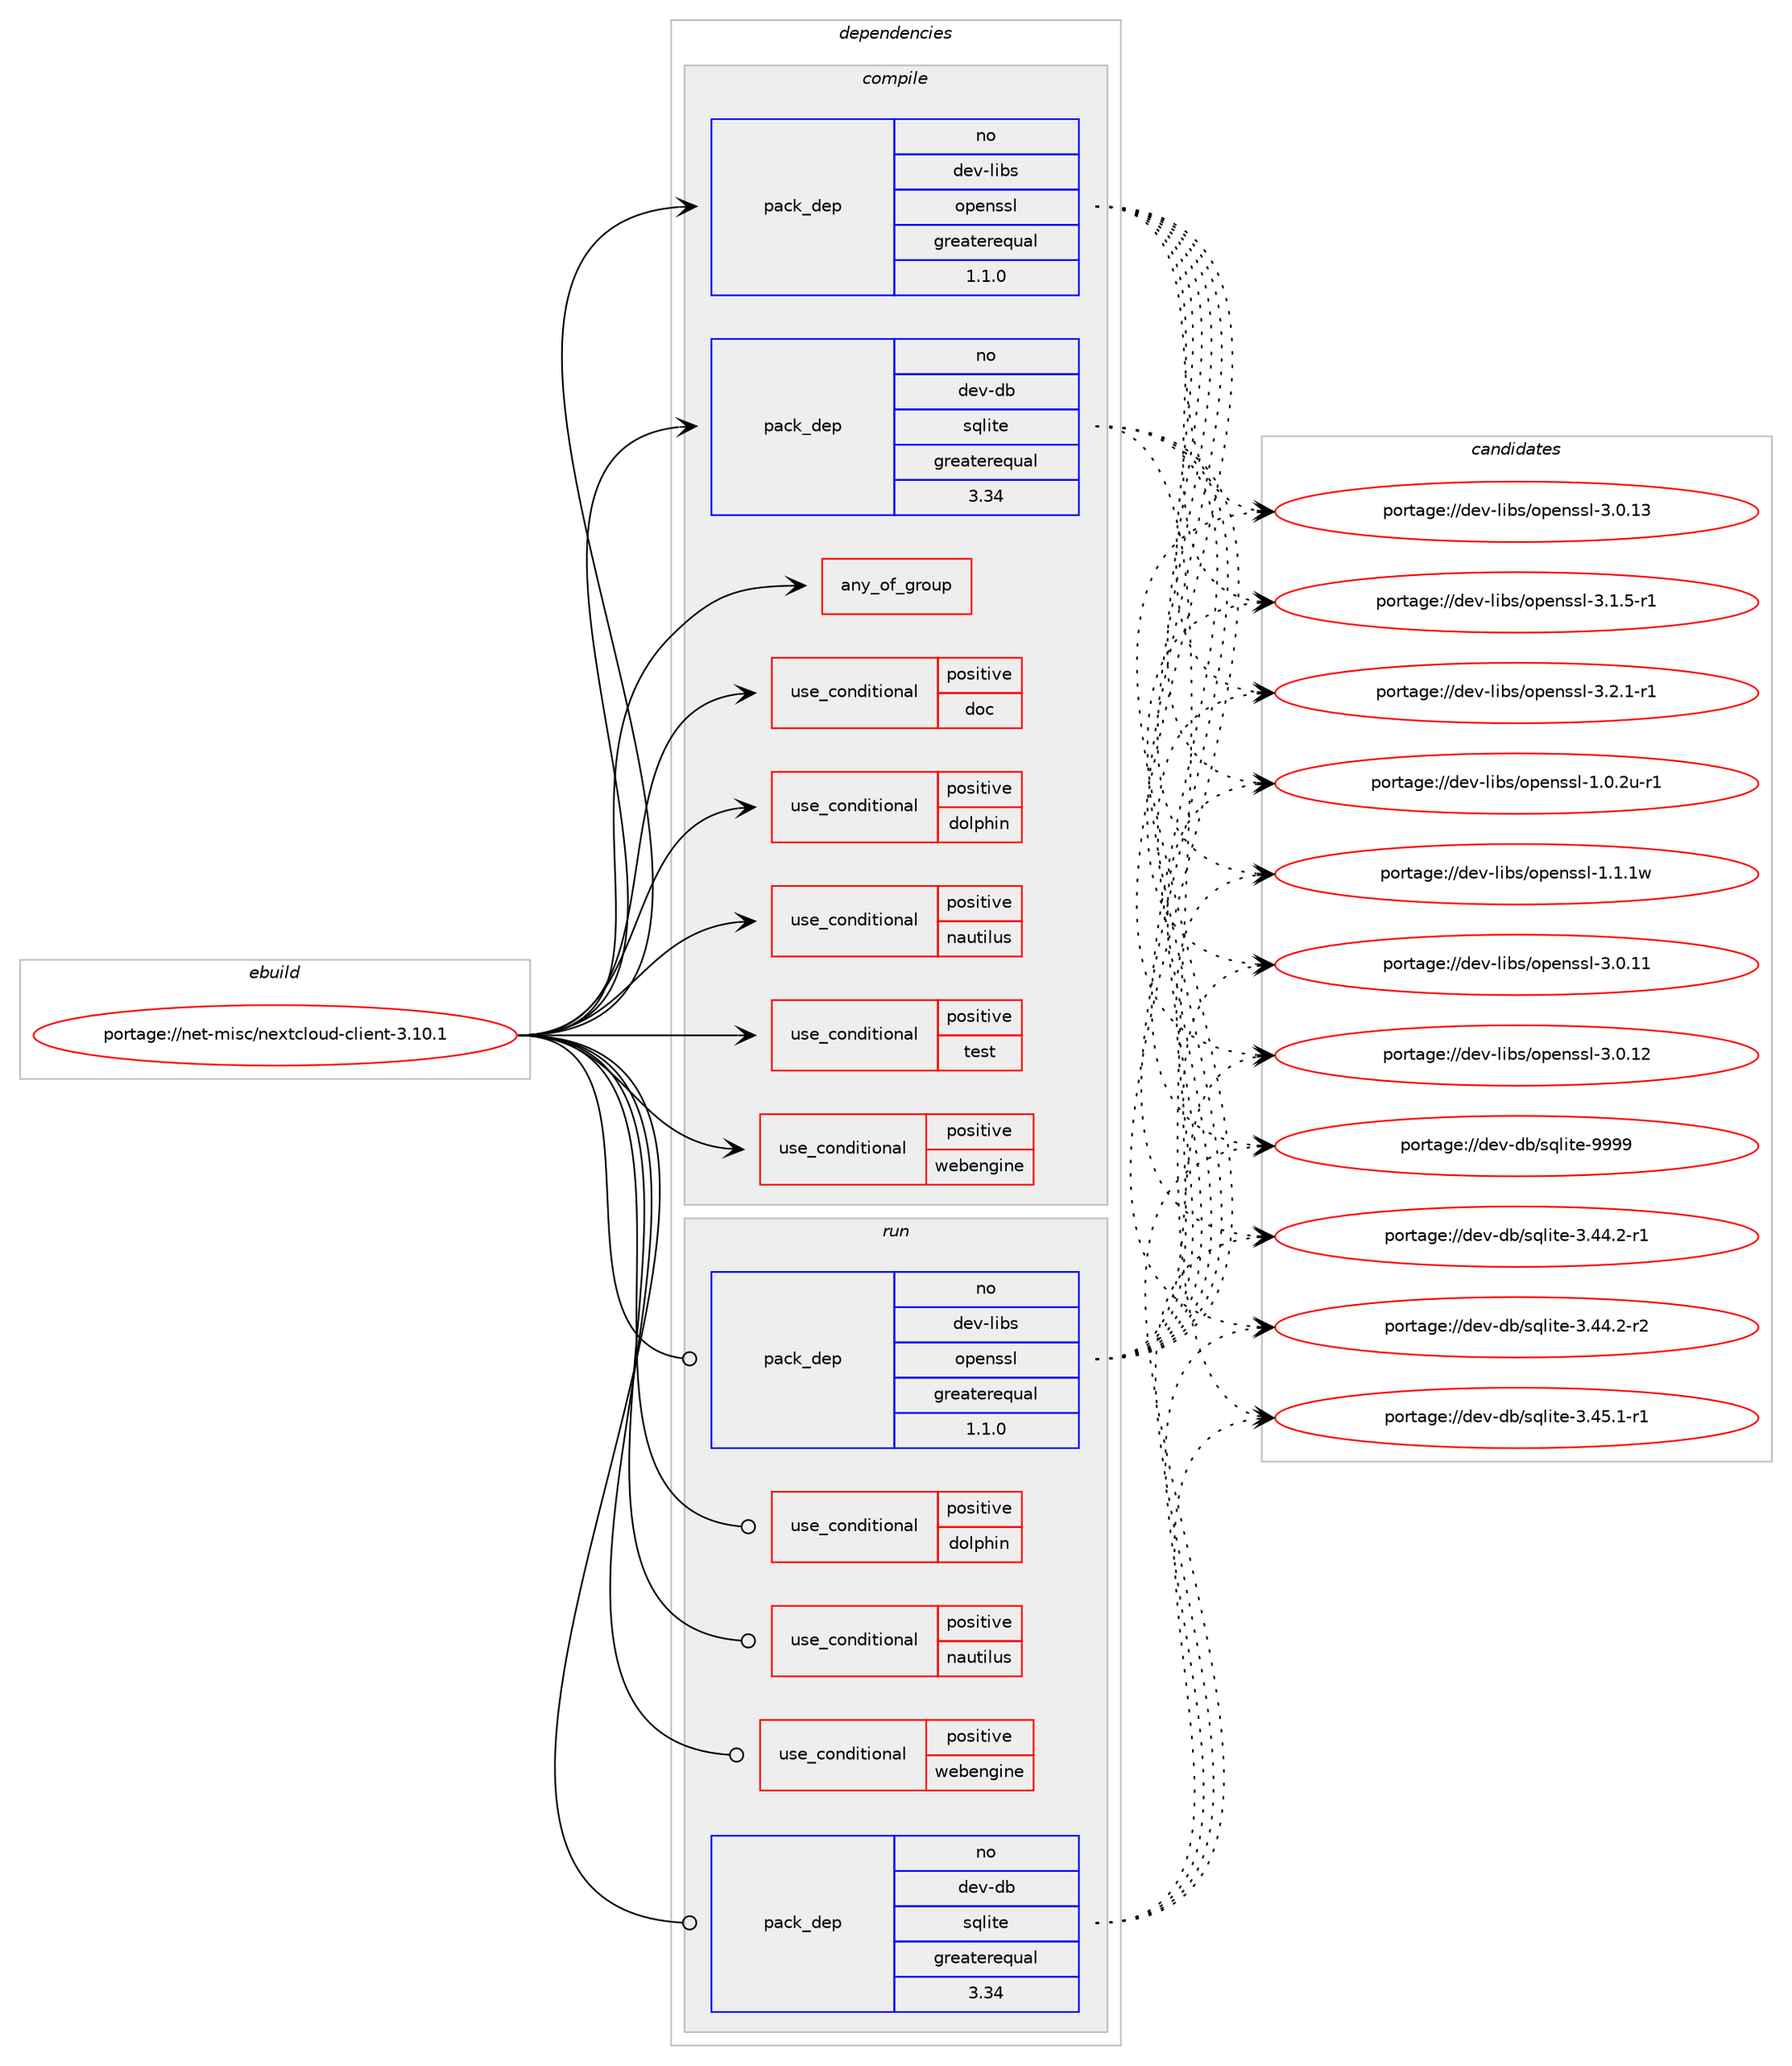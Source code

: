 digraph prolog {

# *************
# Graph options
# *************

newrank=true;
concentrate=true;
compound=true;
graph [rankdir=LR,fontname=Helvetica,fontsize=10,ranksep=1.5];#, ranksep=2.5, nodesep=0.2];
edge  [arrowhead=vee];
node  [fontname=Helvetica,fontsize=10];

# **********
# The ebuild
# **********

subgraph cluster_leftcol {
color=gray;
rank=same;
label=<<i>ebuild</i>>;
id [label="portage://net-misc/nextcloud-client-3.10.1", color=red, width=4, href="../net-misc/nextcloud-client-3.10.1.svg"];
}

# ****************
# The dependencies
# ****************

subgraph cluster_midcol {
color=gray;
label=<<i>dependencies</i>>;
subgraph cluster_compile {
fillcolor="#eeeeee";
style=filled;
label=<<i>compile</i>>;
subgraph any33 {
dependency2318 [label=<<TABLE BORDER="0" CELLBORDER="1" CELLSPACING="0" CELLPADDING="4"><TR><TD CELLPADDING="10">any_of_group</TD></TR></TABLE>>, shape=none, color=red];# *** BEGIN UNKNOWN DEPENDENCY TYPE (TODO) ***
# dependency2318 -> package_dependency(portage://net-misc/nextcloud-client-3.10.1,install,no,gnome-base,librsvg,none,[,,],[],[])
# *** END UNKNOWN DEPENDENCY TYPE (TODO) ***

# *** BEGIN UNKNOWN DEPENDENCY TYPE (TODO) ***
# dependency2318 -> package_dependency(portage://net-misc/nextcloud-client-3.10.1,install,no,media-gfx,inkscape,none,[,,],[],[])
# *** END UNKNOWN DEPENDENCY TYPE (TODO) ***

}
id:e -> dependency2318:w [weight=20,style="solid",arrowhead="vee"];
subgraph cond1675 {
dependency2319 [label=<<TABLE BORDER="0" CELLBORDER="1" CELLSPACING="0" CELLPADDING="4"><TR><TD ROWSPAN="3" CELLPADDING="10">use_conditional</TD></TR><TR><TD>positive</TD></TR><TR><TD>doc</TD></TR></TABLE>>, shape=none, color=red];
# *** BEGIN UNKNOWN DEPENDENCY TYPE (TODO) ***
# dependency2319 -> package_dependency(portage://net-misc/nextcloud-client-3.10.1,install,no,dev-python,sphinx,none,[,,],[],[])
# *** END UNKNOWN DEPENDENCY TYPE (TODO) ***

# *** BEGIN UNKNOWN DEPENDENCY TYPE (TODO) ***
# dependency2319 -> package_dependency(portage://net-misc/nextcloud-client-3.10.1,install,no,dev-tex,latexmk,none,[,,],[],[])
# *** END UNKNOWN DEPENDENCY TYPE (TODO) ***

# *** BEGIN UNKNOWN DEPENDENCY TYPE (TODO) ***
# dependency2319 -> package_dependency(portage://net-misc/nextcloud-client-3.10.1,install,no,dev-texlive,texlive-latexextra,none,[,,],[],[])
# *** END UNKNOWN DEPENDENCY TYPE (TODO) ***

# *** BEGIN UNKNOWN DEPENDENCY TYPE (TODO) ***
# dependency2319 -> package_dependency(portage://net-misc/nextcloud-client-3.10.1,install,no,virtual,latex-base,none,[,,],[],[])
# *** END UNKNOWN DEPENDENCY TYPE (TODO) ***

}
id:e -> dependency2319:w [weight=20,style="solid",arrowhead="vee"];
subgraph cond1676 {
dependency2320 [label=<<TABLE BORDER="0" CELLBORDER="1" CELLSPACING="0" CELLPADDING="4"><TR><TD ROWSPAN="3" CELLPADDING="10">use_conditional</TD></TR><TR><TD>positive</TD></TR><TR><TD>dolphin</TD></TR></TABLE>>, shape=none, color=red];
# *** BEGIN UNKNOWN DEPENDENCY TYPE (TODO) ***
# dependency2320 -> package_dependency(portage://net-misc/nextcloud-client-3.10.1,install,no,kde-frameworks,kcoreaddons,none,[,,],[slot(5)],[])
# *** END UNKNOWN DEPENDENCY TYPE (TODO) ***

# *** BEGIN UNKNOWN DEPENDENCY TYPE (TODO) ***
# dependency2320 -> package_dependency(portage://net-misc/nextcloud-client-3.10.1,install,no,kde-frameworks,kio,none,[,,],[slot(5)],[])
# *** END UNKNOWN DEPENDENCY TYPE (TODO) ***

}
id:e -> dependency2320:w [weight=20,style="solid",arrowhead="vee"];
subgraph cond1677 {
dependency2321 [label=<<TABLE BORDER="0" CELLBORDER="1" CELLSPACING="0" CELLPADDING="4"><TR><TD ROWSPAN="3" CELLPADDING="10">use_conditional</TD></TR><TR><TD>positive</TD></TR><TR><TD>nautilus</TD></TR></TABLE>>, shape=none, color=red];
# *** BEGIN UNKNOWN DEPENDENCY TYPE (TODO) ***
# dependency2321 -> package_dependency(portage://net-misc/nextcloud-client-3.10.1,install,no,dev-python,nautilus-python,none,[,,],[],[])
# *** END UNKNOWN DEPENDENCY TYPE (TODO) ***

}
id:e -> dependency2321:w [weight=20,style="solid",arrowhead="vee"];
subgraph cond1678 {
dependency2322 [label=<<TABLE BORDER="0" CELLBORDER="1" CELLSPACING="0" CELLPADDING="4"><TR><TD ROWSPAN="3" CELLPADDING="10">use_conditional</TD></TR><TR><TD>positive</TD></TR><TR><TD>test</TD></TR></TABLE>>, shape=none, color=red];
# *** BEGIN UNKNOWN DEPENDENCY TYPE (TODO) ***
# dependency2322 -> package_dependency(portage://net-misc/nextcloud-client-3.10.1,install,no,dev-qt,qttest,none,[,,],[slot(5)],[])
# *** END UNKNOWN DEPENDENCY TYPE (TODO) ***

# *** BEGIN UNKNOWN DEPENDENCY TYPE (TODO) ***
# dependency2322 -> package_dependency(portage://net-misc/nextcloud-client-3.10.1,install,no,dev-util,cmocka,none,[,,],[],[])
# *** END UNKNOWN DEPENDENCY TYPE (TODO) ***

}
id:e -> dependency2322:w [weight=20,style="solid",arrowhead="vee"];
subgraph cond1679 {
dependency2323 [label=<<TABLE BORDER="0" CELLBORDER="1" CELLSPACING="0" CELLPADDING="4"><TR><TD ROWSPAN="3" CELLPADDING="10">use_conditional</TD></TR><TR><TD>positive</TD></TR><TR><TD>webengine</TD></TR></TABLE>>, shape=none, color=red];
# *** BEGIN UNKNOWN DEPENDENCY TYPE (TODO) ***
# dependency2323 -> package_dependency(portage://net-misc/nextcloud-client-3.10.1,install,no,dev-qt,qtwebengine,none,[,,],[slot(5)],[use(enable(widgets),none)])
# *** END UNKNOWN DEPENDENCY TYPE (TODO) ***

}
id:e -> dependency2323:w [weight=20,style="solid",arrowhead="vee"];
subgraph pack611 {
dependency2324 [label=<<TABLE BORDER="0" CELLBORDER="1" CELLSPACING="0" CELLPADDING="4" WIDTH="220"><TR><TD ROWSPAN="6" CELLPADDING="30">pack_dep</TD></TR><TR><TD WIDTH="110">no</TD></TR><TR><TD>dev-db</TD></TR><TR><TD>sqlite</TD></TR><TR><TD>greaterequal</TD></TR><TR><TD>3.34</TD></TR></TABLE>>, shape=none, color=blue];
}
id:e -> dependency2324:w [weight=20,style="solid",arrowhead="vee"];
subgraph pack612 {
dependency2325 [label=<<TABLE BORDER="0" CELLBORDER="1" CELLSPACING="0" CELLPADDING="4" WIDTH="220"><TR><TD ROWSPAN="6" CELLPADDING="30">pack_dep</TD></TR><TR><TD WIDTH="110">no</TD></TR><TR><TD>dev-libs</TD></TR><TR><TD>openssl</TD></TR><TR><TD>greaterequal</TD></TR><TR><TD>1.1.0</TD></TR></TABLE>>, shape=none, color=blue];
}
id:e -> dependency2325:w [weight=20,style="solid",arrowhead="vee"];
# *** BEGIN UNKNOWN DEPENDENCY TYPE (TODO) ***
# id -> package_dependency(portage://net-misc/nextcloud-client-3.10.1,install,no,dev-libs,qtkeychain,none,[,,],any_same_slot,[use(enable(qt5),positive)])
# *** END UNKNOWN DEPENDENCY TYPE (TODO) ***

# *** BEGIN UNKNOWN DEPENDENCY TYPE (TODO) ***
# id -> package_dependency(portage://net-misc/nextcloud-client-3.10.1,install,no,dev-qt,qtconcurrent,none,[,,],[slot(5)],[])
# *** END UNKNOWN DEPENDENCY TYPE (TODO) ***

# *** BEGIN UNKNOWN DEPENDENCY TYPE (TODO) ***
# id -> package_dependency(portage://net-misc/nextcloud-client-3.10.1,install,no,dev-qt,qtcore,none,[,,],[slot(5)],[])
# *** END UNKNOWN DEPENDENCY TYPE (TODO) ***

# *** BEGIN UNKNOWN DEPENDENCY TYPE (TODO) ***
# id -> package_dependency(portage://net-misc/nextcloud-client-3.10.1,install,no,dev-qt,qtdbus,none,[,,],[slot(5)],[])
# *** END UNKNOWN DEPENDENCY TYPE (TODO) ***

# *** BEGIN UNKNOWN DEPENDENCY TYPE (TODO) ***
# id -> package_dependency(portage://net-misc/nextcloud-client-3.10.1,install,no,dev-qt,qtdeclarative,none,[,,],[slot(5)],[])
# *** END UNKNOWN DEPENDENCY TYPE (TODO) ***

# *** BEGIN UNKNOWN DEPENDENCY TYPE (TODO) ***
# id -> package_dependency(portage://net-misc/nextcloud-client-3.10.1,install,no,dev-qt,qtgui,none,[,,],[slot(5),equal],[])
# *** END UNKNOWN DEPENDENCY TYPE (TODO) ***

# *** BEGIN UNKNOWN DEPENDENCY TYPE (TODO) ***
# id -> package_dependency(portage://net-misc/nextcloud-client-3.10.1,install,no,dev-qt,qtnetwork,none,[,,],[slot(5)],[use(enable(ssl),none)])
# *** END UNKNOWN DEPENDENCY TYPE (TODO) ***

# *** BEGIN UNKNOWN DEPENDENCY TYPE (TODO) ***
# id -> package_dependency(portage://net-misc/nextcloud-client-3.10.1,install,no,dev-qt,qtquickcontrols2,none,[,,],[slot(5)],[])
# *** END UNKNOWN DEPENDENCY TYPE (TODO) ***

# *** BEGIN UNKNOWN DEPENDENCY TYPE (TODO) ***
# id -> package_dependency(portage://net-misc/nextcloud-client-3.10.1,install,no,dev-qt,qtsvg,none,[,,],[slot(5)],[])
# *** END UNKNOWN DEPENDENCY TYPE (TODO) ***

# *** BEGIN UNKNOWN DEPENDENCY TYPE (TODO) ***
# id -> package_dependency(portage://net-misc/nextcloud-client-3.10.1,install,no,dev-qt,qtwebsockets,none,[,,],[slot(5)],[])
# *** END UNKNOWN DEPENDENCY TYPE (TODO) ***

# *** BEGIN UNKNOWN DEPENDENCY TYPE (TODO) ***
# id -> package_dependency(portage://net-misc/nextcloud-client-3.10.1,install,no,dev-qt,qtwidgets,none,[,,],[slot(5)],[])
# *** END UNKNOWN DEPENDENCY TYPE (TODO) ***

# *** BEGIN UNKNOWN DEPENDENCY TYPE (TODO) ***
# id -> package_dependency(portage://net-misc/nextcloud-client-3.10.1,install,no,dev-qt,qtxml,none,[,,],[slot(5)],[])
# *** END UNKNOWN DEPENDENCY TYPE (TODO) ***

# *** BEGIN UNKNOWN DEPENDENCY TYPE (TODO) ***
# id -> package_dependency(portage://net-misc/nextcloud-client-3.10.1,install,no,kde-frameworks,karchive,none,[,,],[slot(5)],[])
# *** END UNKNOWN DEPENDENCY TYPE (TODO) ***

# *** BEGIN UNKNOWN DEPENDENCY TYPE (TODO) ***
# id -> package_dependency(portage://net-misc/nextcloud-client-3.10.1,install,no,net-libs,libcloudproviders,none,[,,],[],[])
# *** END UNKNOWN DEPENDENCY TYPE (TODO) ***

# *** BEGIN UNKNOWN DEPENDENCY TYPE (TODO) ***
# id -> package_dependency(portage://net-misc/nextcloud-client-3.10.1,install,no,sys-libs,zlib,none,[,,],[],[])
# *** END UNKNOWN DEPENDENCY TYPE (TODO) ***

}
subgraph cluster_compileandrun {
fillcolor="#eeeeee";
style=filled;
label=<<i>compile and run</i>>;
}
subgraph cluster_run {
fillcolor="#eeeeee";
style=filled;
label=<<i>run</i>>;
subgraph cond1680 {
dependency2326 [label=<<TABLE BORDER="0" CELLBORDER="1" CELLSPACING="0" CELLPADDING="4"><TR><TD ROWSPAN="3" CELLPADDING="10">use_conditional</TD></TR><TR><TD>positive</TD></TR><TR><TD>dolphin</TD></TR></TABLE>>, shape=none, color=red];
# *** BEGIN UNKNOWN DEPENDENCY TYPE (TODO) ***
# dependency2326 -> package_dependency(portage://net-misc/nextcloud-client-3.10.1,run,no,kde-frameworks,kcoreaddons,none,[,,],[slot(5)],[])
# *** END UNKNOWN DEPENDENCY TYPE (TODO) ***

# *** BEGIN UNKNOWN DEPENDENCY TYPE (TODO) ***
# dependency2326 -> package_dependency(portage://net-misc/nextcloud-client-3.10.1,run,no,kde-frameworks,kio,none,[,,],[slot(5)],[])
# *** END UNKNOWN DEPENDENCY TYPE (TODO) ***

}
id:e -> dependency2326:w [weight=20,style="solid",arrowhead="odot"];
subgraph cond1681 {
dependency2327 [label=<<TABLE BORDER="0" CELLBORDER="1" CELLSPACING="0" CELLPADDING="4"><TR><TD ROWSPAN="3" CELLPADDING="10">use_conditional</TD></TR><TR><TD>positive</TD></TR><TR><TD>nautilus</TD></TR></TABLE>>, shape=none, color=red];
# *** BEGIN UNKNOWN DEPENDENCY TYPE (TODO) ***
# dependency2327 -> package_dependency(portage://net-misc/nextcloud-client-3.10.1,run,no,dev-python,nautilus-python,none,[,,],[],[])
# *** END UNKNOWN DEPENDENCY TYPE (TODO) ***

}
id:e -> dependency2327:w [weight=20,style="solid",arrowhead="odot"];
subgraph cond1682 {
dependency2328 [label=<<TABLE BORDER="0" CELLBORDER="1" CELLSPACING="0" CELLPADDING="4"><TR><TD ROWSPAN="3" CELLPADDING="10">use_conditional</TD></TR><TR><TD>positive</TD></TR><TR><TD>webengine</TD></TR></TABLE>>, shape=none, color=red];
# *** BEGIN UNKNOWN DEPENDENCY TYPE (TODO) ***
# dependency2328 -> package_dependency(portage://net-misc/nextcloud-client-3.10.1,run,no,dev-qt,qtwebengine,none,[,,],[slot(5)],[use(enable(widgets),none)])
# *** END UNKNOWN DEPENDENCY TYPE (TODO) ***

}
id:e -> dependency2328:w [weight=20,style="solid",arrowhead="odot"];
subgraph pack613 {
dependency2329 [label=<<TABLE BORDER="0" CELLBORDER="1" CELLSPACING="0" CELLPADDING="4" WIDTH="220"><TR><TD ROWSPAN="6" CELLPADDING="30">pack_dep</TD></TR><TR><TD WIDTH="110">no</TD></TR><TR><TD>dev-db</TD></TR><TR><TD>sqlite</TD></TR><TR><TD>greaterequal</TD></TR><TR><TD>3.34</TD></TR></TABLE>>, shape=none, color=blue];
}
id:e -> dependency2329:w [weight=20,style="solid",arrowhead="odot"];
subgraph pack614 {
dependency2330 [label=<<TABLE BORDER="0" CELLBORDER="1" CELLSPACING="0" CELLPADDING="4" WIDTH="220"><TR><TD ROWSPAN="6" CELLPADDING="30">pack_dep</TD></TR><TR><TD WIDTH="110">no</TD></TR><TR><TD>dev-libs</TD></TR><TR><TD>openssl</TD></TR><TR><TD>greaterequal</TD></TR><TR><TD>1.1.0</TD></TR></TABLE>>, shape=none, color=blue];
}
id:e -> dependency2330:w [weight=20,style="solid",arrowhead="odot"];
# *** BEGIN UNKNOWN DEPENDENCY TYPE (TODO) ***
# id -> package_dependency(portage://net-misc/nextcloud-client-3.10.1,run,no,dev-libs,qtkeychain,none,[,,],any_same_slot,[use(enable(qt5),positive)])
# *** END UNKNOWN DEPENDENCY TYPE (TODO) ***

# *** BEGIN UNKNOWN DEPENDENCY TYPE (TODO) ***
# id -> package_dependency(portage://net-misc/nextcloud-client-3.10.1,run,no,dev-qt,qtcore,none,[,,],[slot(5)],[])
# *** END UNKNOWN DEPENDENCY TYPE (TODO) ***

# *** BEGIN UNKNOWN DEPENDENCY TYPE (TODO) ***
# id -> package_dependency(portage://net-misc/nextcloud-client-3.10.1,run,no,dev-qt,qtdbus,none,[,,],[slot(5)],[])
# *** END UNKNOWN DEPENDENCY TYPE (TODO) ***

# *** BEGIN UNKNOWN DEPENDENCY TYPE (TODO) ***
# id -> package_dependency(portage://net-misc/nextcloud-client-3.10.1,run,no,dev-qt,qtdeclarative,none,[,,],[slot(5)],[])
# *** END UNKNOWN DEPENDENCY TYPE (TODO) ***

# *** BEGIN UNKNOWN DEPENDENCY TYPE (TODO) ***
# id -> package_dependency(portage://net-misc/nextcloud-client-3.10.1,run,no,dev-qt,qtgui,none,[,,],[slot(5),equal],[])
# *** END UNKNOWN DEPENDENCY TYPE (TODO) ***

# *** BEGIN UNKNOWN DEPENDENCY TYPE (TODO) ***
# id -> package_dependency(portage://net-misc/nextcloud-client-3.10.1,run,no,dev-qt,qtnetwork,none,[,,],[slot(5)],[use(enable(ssl),none)])
# *** END UNKNOWN DEPENDENCY TYPE (TODO) ***

# *** BEGIN UNKNOWN DEPENDENCY TYPE (TODO) ***
# id -> package_dependency(portage://net-misc/nextcloud-client-3.10.1,run,no,dev-qt,qtquickcontrols2,none,[,,],[slot(5)],[])
# *** END UNKNOWN DEPENDENCY TYPE (TODO) ***

# *** BEGIN UNKNOWN DEPENDENCY TYPE (TODO) ***
# id -> package_dependency(portage://net-misc/nextcloud-client-3.10.1,run,no,dev-qt,qtsvg,none,[,,],[slot(5)],[])
# *** END UNKNOWN DEPENDENCY TYPE (TODO) ***

# *** BEGIN UNKNOWN DEPENDENCY TYPE (TODO) ***
# id -> package_dependency(portage://net-misc/nextcloud-client-3.10.1,run,no,dev-qt,qtwebsockets,none,[,,],[slot(5)],[])
# *** END UNKNOWN DEPENDENCY TYPE (TODO) ***

# *** BEGIN UNKNOWN DEPENDENCY TYPE (TODO) ***
# id -> package_dependency(portage://net-misc/nextcloud-client-3.10.1,run,no,dev-qt,qtwidgets,none,[,,],[slot(5)],[])
# *** END UNKNOWN DEPENDENCY TYPE (TODO) ***

# *** BEGIN UNKNOWN DEPENDENCY TYPE (TODO) ***
# id -> package_dependency(portage://net-misc/nextcloud-client-3.10.1,run,no,kde-frameworks,karchive,none,[,,],[slot(5)],[])
# *** END UNKNOWN DEPENDENCY TYPE (TODO) ***

# *** BEGIN UNKNOWN DEPENDENCY TYPE (TODO) ***
# id -> package_dependency(portage://net-misc/nextcloud-client-3.10.1,run,no,net-libs,libcloudproviders,none,[,,],[],[])
# *** END UNKNOWN DEPENDENCY TYPE (TODO) ***

# *** BEGIN UNKNOWN DEPENDENCY TYPE (TODO) ***
# id -> package_dependency(portage://net-misc/nextcloud-client-3.10.1,run,no,sys-libs,zlib,none,[,,],[],[])
# *** END UNKNOWN DEPENDENCY TYPE (TODO) ***

}
}

# **************
# The candidates
# **************

subgraph cluster_choices {
rank=same;
color=gray;
label=<<i>candidates</i>>;

subgraph choice611 {
color=black;
nodesep=1;
choice100101118451009847115113108105116101455146525246504511449 [label="portage://dev-db/sqlite-3.44.2-r1", color=red, width=4,href="../dev-db/sqlite-3.44.2-r1.svg"];
choice100101118451009847115113108105116101455146525246504511450 [label="portage://dev-db/sqlite-3.44.2-r2", color=red, width=4,href="../dev-db/sqlite-3.44.2-r2.svg"];
choice100101118451009847115113108105116101455146525346494511449 [label="portage://dev-db/sqlite-3.45.1-r1", color=red, width=4,href="../dev-db/sqlite-3.45.1-r1.svg"];
choice1001011184510098471151131081051161014557575757 [label="portage://dev-db/sqlite-9999", color=red, width=4,href="../dev-db/sqlite-9999.svg"];
dependency2324:e -> choice100101118451009847115113108105116101455146525246504511449:w [style=dotted,weight="100"];
dependency2324:e -> choice100101118451009847115113108105116101455146525246504511450:w [style=dotted,weight="100"];
dependency2324:e -> choice100101118451009847115113108105116101455146525346494511449:w [style=dotted,weight="100"];
dependency2324:e -> choice1001011184510098471151131081051161014557575757:w [style=dotted,weight="100"];
}
subgraph choice612 {
color=black;
nodesep=1;
choice1001011184510810598115471111121011101151151084549464846501174511449 [label="portage://dev-libs/openssl-1.0.2u-r1", color=red, width=4,href="../dev-libs/openssl-1.0.2u-r1.svg"];
choice100101118451081059811547111112101110115115108454946494649119 [label="portage://dev-libs/openssl-1.1.1w", color=red, width=4,href="../dev-libs/openssl-1.1.1w.svg"];
choice10010111845108105981154711111210111011511510845514648464949 [label="portage://dev-libs/openssl-3.0.11", color=red, width=4,href="../dev-libs/openssl-3.0.11.svg"];
choice10010111845108105981154711111210111011511510845514648464950 [label="portage://dev-libs/openssl-3.0.12", color=red, width=4,href="../dev-libs/openssl-3.0.12.svg"];
choice10010111845108105981154711111210111011511510845514648464951 [label="portage://dev-libs/openssl-3.0.13", color=red, width=4,href="../dev-libs/openssl-3.0.13.svg"];
choice1001011184510810598115471111121011101151151084551464946534511449 [label="portage://dev-libs/openssl-3.1.5-r1", color=red, width=4,href="../dev-libs/openssl-3.1.5-r1.svg"];
choice1001011184510810598115471111121011101151151084551465046494511449 [label="portage://dev-libs/openssl-3.2.1-r1", color=red, width=4,href="../dev-libs/openssl-3.2.1-r1.svg"];
dependency2325:e -> choice1001011184510810598115471111121011101151151084549464846501174511449:w [style=dotted,weight="100"];
dependency2325:e -> choice100101118451081059811547111112101110115115108454946494649119:w [style=dotted,weight="100"];
dependency2325:e -> choice10010111845108105981154711111210111011511510845514648464949:w [style=dotted,weight="100"];
dependency2325:e -> choice10010111845108105981154711111210111011511510845514648464950:w [style=dotted,weight="100"];
dependency2325:e -> choice10010111845108105981154711111210111011511510845514648464951:w [style=dotted,weight="100"];
dependency2325:e -> choice1001011184510810598115471111121011101151151084551464946534511449:w [style=dotted,weight="100"];
dependency2325:e -> choice1001011184510810598115471111121011101151151084551465046494511449:w [style=dotted,weight="100"];
}
subgraph choice613 {
color=black;
nodesep=1;
choice100101118451009847115113108105116101455146525246504511449 [label="portage://dev-db/sqlite-3.44.2-r1", color=red, width=4,href="../dev-db/sqlite-3.44.2-r1.svg"];
choice100101118451009847115113108105116101455146525246504511450 [label="portage://dev-db/sqlite-3.44.2-r2", color=red, width=4,href="../dev-db/sqlite-3.44.2-r2.svg"];
choice100101118451009847115113108105116101455146525346494511449 [label="portage://dev-db/sqlite-3.45.1-r1", color=red, width=4,href="../dev-db/sqlite-3.45.1-r1.svg"];
choice1001011184510098471151131081051161014557575757 [label="portage://dev-db/sqlite-9999", color=red, width=4,href="../dev-db/sqlite-9999.svg"];
dependency2329:e -> choice100101118451009847115113108105116101455146525246504511449:w [style=dotted,weight="100"];
dependency2329:e -> choice100101118451009847115113108105116101455146525246504511450:w [style=dotted,weight="100"];
dependency2329:e -> choice100101118451009847115113108105116101455146525346494511449:w [style=dotted,weight="100"];
dependency2329:e -> choice1001011184510098471151131081051161014557575757:w [style=dotted,weight="100"];
}
subgraph choice614 {
color=black;
nodesep=1;
choice1001011184510810598115471111121011101151151084549464846501174511449 [label="portage://dev-libs/openssl-1.0.2u-r1", color=red, width=4,href="../dev-libs/openssl-1.0.2u-r1.svg"];
choice100101118451081059811547111112101110115115108454946494649119 [label="portage://dev-libs/openssl-1.1.1w", color=red, width=4,href="../dev-libs/openssl-1.1.1w.svg"];
choice10010111845108105981154711111210111011511510845514648464949 [label="portage://dev-libs/openssl-3.0.11", color=red, width=4,href="../dev-libs/openssl-3.0.11.svg"];
choice10010111845108105981154711111210111011511510845514648464950 [label="portage://dev-libs/openssl-3.0.12", color=red, width=4,href="../dev-libs/openssl-3.0.12.svg"];
choice10010111845108105981154711111210111011511510845514648464951 [label="portage://dev-libs/openssl-3.0.13", color=red, width=4,href="../dev-libs/openssl-3.0.13.svg"];
choice1001011184510810598115471111121011101151151084551464946534511449 [label="portage://dev-libs/openssl-3.1.5-r1", color=red, width=4,href="../dev-libs/openssl-3.1.5-r1.svg"];
choice1001011184510810598115471111121011101151151084551465046494511449 [label="portage://dev-libs/openssl-3.2.1-r1", color=red, width=4,href="../dev-libs/openssl-3.2.1-r1.svg"];
dependency2330:e -> choice1001011184510810598115471111121011101151151084549464846501174511449:w [style=dotted,weight="100"];
dependency2330:e -> choice100101118451081059811547111112101110115115108454946494649119:w [style=dotted,weight="100"];
dependency2330:e -> choice10010111845108105981154711111210111011511510845514648464949:w [style=dotted,weight="100"];
dependency2330:e -> choice10010111845108105981154711111210111011511510845514648464950:w [style=dotted,weight="100"];
dependency2330:e -> choice10010111845108105981154711111210111011511510845514648464951:w [style=dotted,weight="100"];
dependency2330:e -> choice1001011184510810598115471111121011101151151084551464946534511449:w [style=dotted,weight="100"];
dependency2330:e -> choice1001011184510810598115471111121011101151151084551465046494511449:w [style=dotted,weight="100"];
}
}

}
